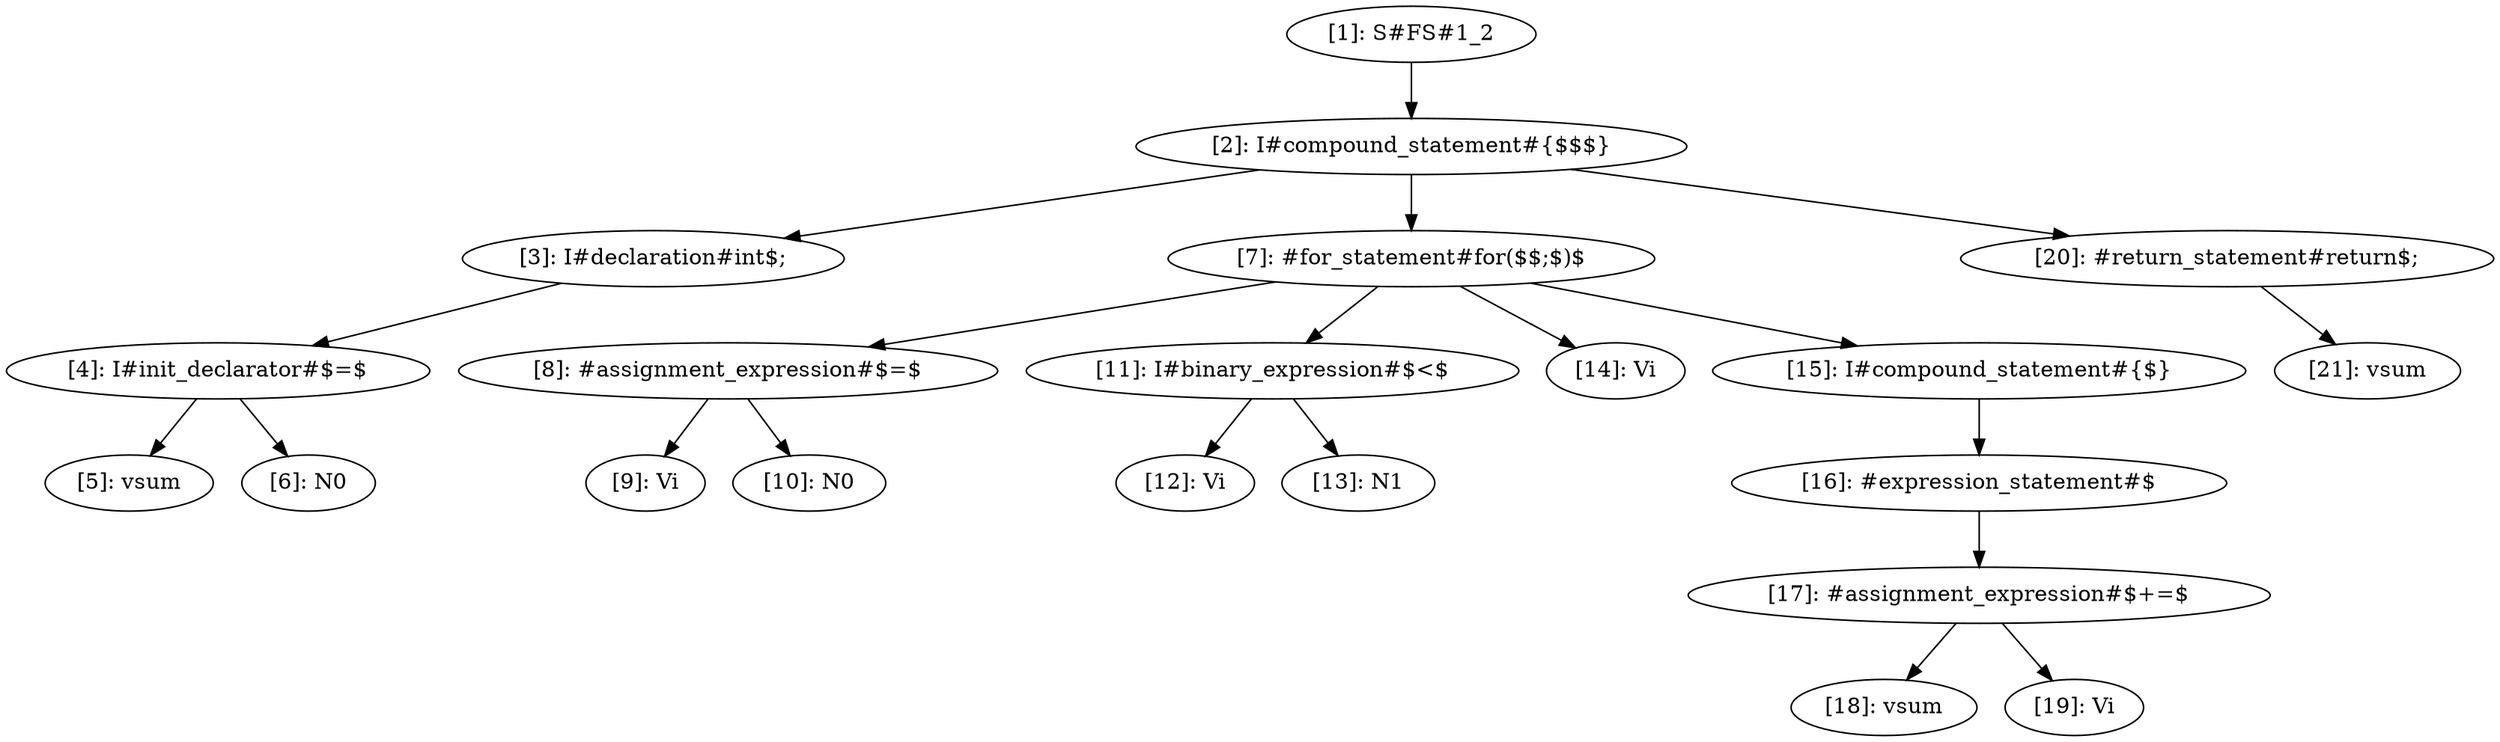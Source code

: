 digraph CASS {
  node [shape=ellipse];
  n1 [label="[1]: S#FS#1_2"];
  n2 [label="[2]: I#compound_statement#{$$$}"];
  n3 [label="[3]: I#declaration#int$;"];
  n4 [label="[4]: I#init_declarator#$=$"];
  n5 [label="[5]: vsum"];
  n6 [label="[6]: N0"];
  n7 [label="[7]: #for_statement#for($$;$)$"];
  n8 [label="[8]: #assignment_expression#$=$"];
  n9 [label="[9]: Vi"];
  n10 [label="[10]: N0"];
  n11 [label="[11]: I#binary_expression#$<$"];
  n12 [label="[12]: Vi"];
  n13 [label="[13]: N1"];
  n14 [label="[14]: Vi"];
  n15 [label="[15]: I#compound_statement#{$}"];
  n16 [label="[16]: #expression_statement#$"];
  n17 [label="[17]: #assignment_expression#$+=$"];
  n18 [label="[18]: vsum"];
  n19 [label="[19]: Vi"];
  n20 [label="[20]: #return_statement#return$;"];
  n21 [label="[21]: vsum"];
  n1 -> n2;
  n2 -> n3;
  n3 -> n4;
  n4 -> n5;
  n4 -> n6;
  n2 -> n7;
  n7 -> n8;
  n8 -> n9;
  n8 -> n10;
  n7 -> n11;
  n11 -> n12;
  n11 -> n13;
  n7 -> n14;
  n7 -> n15;
  n15 -> n16;
  n16 -> n17;
  n17 -> n18;
  n17 -> n19;
  n2 -> n20;
  n20 -> n21;
}